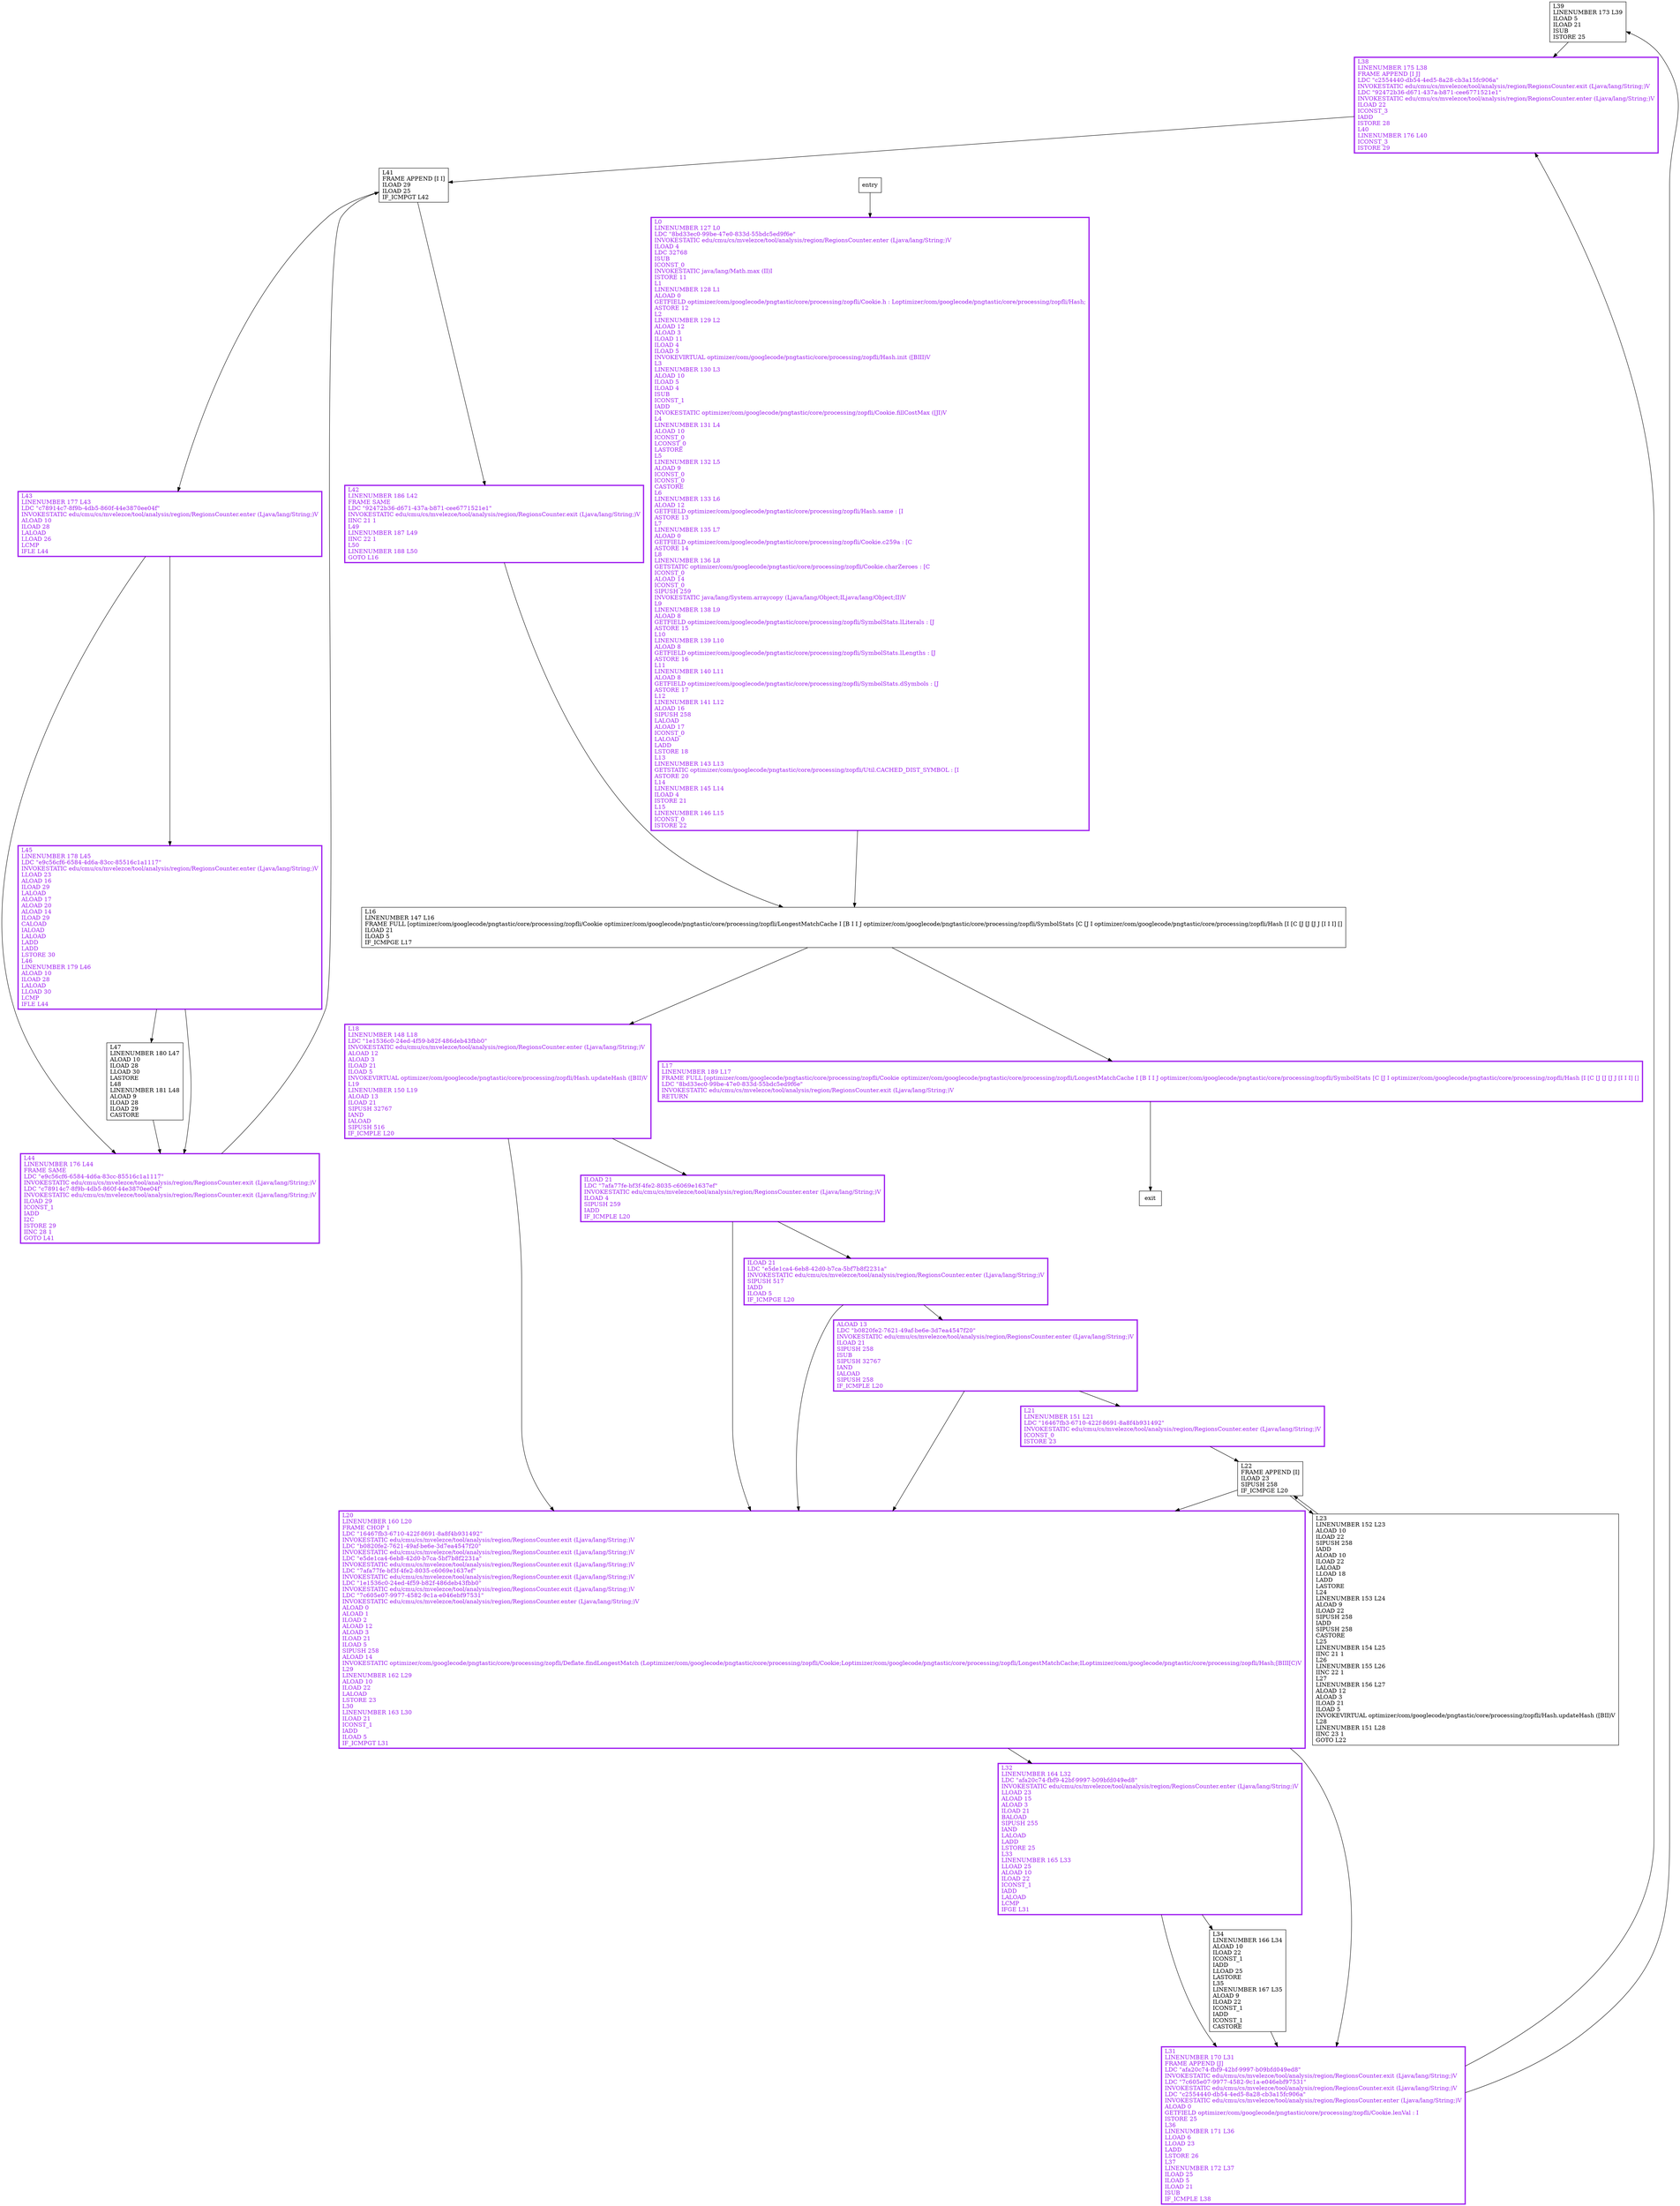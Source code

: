 digraph bestLengths {
node [shape=record];
1479869230 [label="L39\lLINENUMBER 173 L39\lILOAD 5\lILOAD 21\lISUB\lISTORE 25\l"];
1956682495 [label="L47\lLINENUMBER 180 L47\lALOAD 10\lILOAD 28\lLLOAD 30\lLASTORE\lL48\lLINENUMBER 181 L48\lALOAD 9\lILOAD 28\lILOAD 29\lCASTORE\l"];
765684840 [label="L43\lLINENUMBER 177 L43\lLDC \"c78914c7-8f9b-4db5-860f-44e3870ee04f\"\lINVOKESTATIC edu/cmu/cs/mvelezce/tool/analysis/region/RegionsCounter.enter (Ljava/lang/String;)V\lALOAD 10\lILOAD 28\lLALOAD\lLLOAD 26\lLCMP\lIFLE L44\l"];
240908566 [label="L18\lLINENUMBER 148 L18\lLDC \"1e1536c0-24ed-4f59-b82f-486deb43fbb0\"\lINVOKESTATIC edu/cmu/cs/mvelezce/tool/analysis/region/RegionsCounter.enter (Ljava/lang/String;)V\lALOAD 12\lALOAD 3\lILOAD 21\lILOAD 5\lINVOKEVIRTUAL optimizer/com/googlecode/pngtastic/core/processing/zopfli/Hash.updateHash ([BII)V\lL19\lLINENUMBER 150 L19\lALOAD 13\lILOAD 21\lSIPUSH 32767\lIAND\lIALOAD\lSIPUSH 516\lIF_ICMPLE L20\l"];
2143546431 [label="L23\lLINENUMBER 152 L23\lALOAD 10\lILOAD 22\lSIPUSH 258\lIADD\lALOAD 10\lILOAD 22\lLALOAD\lLLOAD 18\lLADD\lLASTORE\lL24\lLINENUMBER 153 L24\lALOAD 9\lILOAD 22\lSIPUSH 258\lIADD\lSIPUSH 258\lCASTORE\lL25\lLINENUMBER 154 L25\lIINC 21 1\lL26\lLINENUMBER 155 L26\lIINC 22 1\lL27\lLINENUMBER 156 L27\lALOAD 12\lALOAD 3\lILOAD 21\lILOAD 5\lINVOKEVIRTUAL optimizer/com/googlecode/pngtastic/core/processing/zopfli/Hash.updateHash ([BII)V\lL28\lLINENUMBER 151 L28\lIINC 23 1\lGOTO L22\l"];
1222525507 [label="L38\lLINENUMBER 175 L38\lFRAME APPEND [I J]\lLDC \"c2554440-db54-4ed5-8a28-cb3a15fc906a\"\lINVOKESTATIC edu/cmu/cs/mvelezce/tool/analysis/region/RegionsCounter.exit (Ljava/lang/String;)V\lLDC \"92472b36-d671-437a-b871-cee6771521e1\"\lINVOKESTATIC edu/cmu/cs/mvelezce/tool/analysis/region/RegionsCounter.enter (Ljava/lang/String;)V\lILOAD 22\lICONST_3\lIADD\lISTORE 28\lL40\lLINENUMBER 176 L40\lICONST_3\lISTORE 29\l"];
828699512 [label="ILOAD 21\lLDC \"e5de1ca4-6eb8-42d0-b7ca-5bf7b8f2231a\"\lINVOKESTATIC edu/cmu/cs/mvelezce/tool/analysis/region/RegionsCounter.enter (Ljava/lang/String;)V\lSIPUSH 517\lIADD\lILOAD 5\lIF_ICMPGE L20\l"];
1764376460 [label="L22\lFRAME APPEND [I]\lILOAD 23\lSIPUSH 258\lIF_ICMPGE L20\l"];
1539907170 [label="L42\lLINENUMBER 186 L42\lFRAME SAME\lLDC \"92472b36-d671-437a-b871-cee6771521e1\"\lINVOKESTATIC edu/cmu/cs/mvelezce/tool/analysis/region/RegionsCounter.exit (Ljava/lang/String;)V\lIINC 21 1\lL49\lLINENUMBER 187 L49\lIINC 22 1\lL50\lLINENUMBER 188 L50\lGOTO L16\l"];
973572149 [label="L17\lLINENUMBER 189 L17\lFRAME FULL [optimizer/com/googlecode/pngtastic/core/processing/zopfli/Cookie optimizer/com/googlecode/pngtastic/core/processing/zopfli/LongestMatchCache I [B I I J optimizer/com/googlecode/pngtastic/core/processing/zopfli/SymbolStats [C [J I optimizer/com/googlecode/pngtastic/core/processing/zopfli/Hash [I [C [J [J [J J [I I I] []\lLDC \"8bd33ec0-99be-47e0-833d-55bdc5ed9f6e\"\lINVOKESTATIC edu/cmu/cs/mvelezce/tool/analysis/region/RegionsCounter.exit (Ljava/lang/String;)V\lRETURN\l"];
284320179 [label="L32\lLINENUMBER 164 L32\lLDC \"afa20c74-fbf9-42bf-9997-b09bfd049ed8\"\lINVOKESTATIC edu/cmu/cs/mvelezce/tool/analysis/region/RegionsCounter.enter (Ljava/lang/String;)V\lLLOAD 23\lALOAD 15\lALOAD 3\lILOAD 21\lBALOAD\lSIPUSH 255\lIAND\lLALOAD\lLADD\lLSTORE 25\lL33\lLINENUMBER 165 L33\lLLOAD 25\lALOAD 10\lILOAD 22\lICONST_1\lIADD\lLALOAD\lLCMP\lIFGE L31\l"];
1890633094 [label="L34\lLINENUMBER 166 L34\lALOAD 10\lILOAD 22\lICONST_1\lIADD\lLLOAD 25\lLASTORE\lL35\lLINENUMBER 167 L35\lALOAD 9\lILOAD 22\lICONST_1\lIADD\lICONST_1\lCASTORE\l"];
925143945 [label="ILOAD 21\lLDC \"7afa77fe-bf3f-4fe2-8035-c6069e1637ef\"\lINVOKESTATIC edu/cmu/cs/mvelezce/tool/analysis/region/RegionsCounter.enter (Ljava/lang/String;)V\lILOAD 4\lSIPUSH 259\lIADD\lIF_ICMPLE L20\l"];
1715550740 [label="L0\lLINENUMBER 127 L0\lLDC \"8bd33ec0-99be-47e0-833d-55bdc5ed9f6e\"\lINVOKESTATIC edu/cmu/cs/mvelezce/tool/analysis/region/RegionsCounter.enter (Ljava/lang/String;)V\lILOAD 4\lLDC 32768\lISUB\lICONST_0\lINVOKESTATIC java/lang/Math.max (II)I\lISTORE 11\lL1\lLINENUMBER 128 L1\lALOAD 0\lGETFIELD optimizer/com/googlecode/pngtastic/core/processing/zopfli/Cookie.h : Loptimizer/com/googlecode/pngtastic/core/processing/zopfli/Hash;\lASTORE 12\lL2\lLINENUMBER 129 L2\lALOAD 12\lALOAD 3\lILOAD 11\lILOAD 4\lILOAD 5\lINVOKEVIRTUAL optimizer/com/googlecode/pngtastic/core/processing/zopfli/Hash.init ([BIII)V\lL3\lLINENUMBER 130 L3\lALOAD 10\lILOAD 5\lILOAD 4\lISUB\lICONST_1\lIADD\lINVOKESTATIC optimizer/com/googlecode/pngtastic/core/processing/zopfli/Cookie.fillCostMax ([JI)V\lL4\lLINENUMBER 131 L4\lALOAD 10\lICONST_0\lLCONST_0\lLASTORE\lL5\lLINENUMBER 132 L5\lALOAD 9\lICONST_0\lICONST_0\lCASTORE\lL6\lLINENUMBER 133 L6\lALOAD 12\lGETFIELD optimizer/com/googlecode/pngtastic/core/processing/zopfli/Hash.same : [I\lASTORE 13\lL7\lLINENUMBER 135 L7\lALOAD 0\lGETFIELD optimizer/com/googlecode/pngtastic/core/processing/zopfli/Cookie.c259a : [C\lASTORE 14\lL8\lLINENUMBER 136 L8\lGETSTATIC optimizer/com/googlecode/pngtastic/core/processing/zopfli/Cookie.charZeroes : [C\lICONST_0\lALOAD 14\lICONST_0\lSIPUSH 259\lINVOKESTATIC java/lang/System.arraycopy (Ljava/lang/Object;ILjava/lang/Object;II)V\lL9\lLINENUMBER 138 L9\lALOAD 8\lGETFIELD optimizer/com/googlecode/pngtastic/core/processing/zopfli/SymbolStats.lLiterals : [J\lASTORE 15\lL10\lLINENUMBER 139 L10\lALOAD 8\lGETFIELD optimizer/com/googlecode/pngtastic/core/processing/zopfli/SymbolStats.lLengths : [J\lASTORE 16\lL11\lLINENUMBER 140 L11\lALOAD 8\lGETFIELD optimizer/com/googlecode/pngtastic/core/processing/zopfli/SymbolStats.dSymbols : [J\lASTORE 17\lL12\lLINENUMBER 141 L12\lALOAD 16\lSIPUSH 258\lLALOAD\lALOAD 17\lICONST_0\lLALOAD\lLADD\lLSTORE 18\lL13\lLINENUMBER 143 L13\lGETSTATIC optimizer/com/googlecode/pngtastic/core/processing/zopfli/Util.CACHED_DIST_SYMBOL : [I\lASTORE 20\lL14\lLINENUMBER 145 L14\lILOAD 4\lISTORE 21\lL15\lLINENUMBER 146 L15\lICONST_0\lISTORE 22\l"];
1482326796 [label="L20\lLINENUMBER 160 L20\lFRAME CHOP 1\lLDC \"16467fb3-6710-422f-8691-8a8f4b931492\"\lINVOKESTATIC edu/cmu/cs/mvelezce/tool/analysis/region/RegionsCounter.exit (Ljava/lang/String;)V\lLDC \"b0820fe2-7621-49af-be6e-3d7ea4547f20\"\lINVOKESTATIC edu/cmu/cs/mvelezce/tool/analysis/region/RegionsCounter.exit (Ljava/lang/String;)V\lLDC \"e5de1ca4-6eb8-42d0-b7ca-5bf7b8f2231a\"\lINVOKESTATIC edu/cmu/cs/mvelezce/tool/analysis/region/RegionsCounter.exit (Ljava/lang/String;)V\lLDC \"7afa77fe-bf3f-4fe2-8035-c6069e1637ef\"\lINVOKESTATIC edu/cmu/cs/mvelezce/tool/analysis/region/RegionsCounter.exit (Ljava/lang/String;)V\lLDC \"1e1536c0-24ed-4f59-b82f-486deb43fbb0\"\lINVOKESTATIC edu/cmu/cs/mvelezce/tool/analysis/region/RegionsCounter.exit (Ljava/lang/String;)V\lLDC \"7c605e07-9977-4582-9c1a-e046ebf97531\"\lINVOKESTATIC edu/cmu/cs/mvelezce/tool/analysis/region/RegionsCounter.enter (Ljava/lang/String;)V\lALOAD 0\lALOAD 1\lILOAD 2\lALOAD 12\lALOAD 3\lILOAD 21\lILOAD 5\lSIPUSH 258\lALOAD 14\lINVOKESTATIC optimizer/com/googlecode/pngtastic/core/processing/zopfli/Deflate.findLongestMatch (Loptimizer/com/googlecode/pngtastic/core/processing/zopfli/Cookie;Loptimizer/com/googlecode/pngtastic/core/processing/zopfli/LongestMatchCache;ILoptimizer/com/googlecode/pngtastic/core/processing/zopfli/Hash;[BIII[C)V\lL29\lLINENUMBER 162 L29\lALOAD 10\lILOAD 22\lLALOAD\lLSTORE 23\lL30\lLINENUMBER 163 L30\lILOAD 21\lICONST_1\lIADD\lILOAD 5\lIF_ICMPGT L31\l"];
1112959023 [label="L41\lFRAME APPEND [I I]\lILOAD 29\lILOAD 25\lIF_ICMPGT L42\l"];
1613115147 [label="ALOAD 13\lLDC \"b0820fe2-7621-49af-be6e-3d7ea4547f20\"\lINVOKESTATIC edu/cmu/cs/mvelezce/tool/analysis/region/RegionsCounter.enter (Ljava/lang/String;)V\lILOAD 21\lSIPUSH 258\lISUB\lSIPUSH 32767\lIAND\lIALOAD\lSIPUSH 258\lIF_ICMPLE L20\l"];
950340565 [label="L31\lLINENUMBER 170 L31\lFRAME APPEND [J]\lLDC \"afa20c74-fbf9-42bf-9997-b09bfd049ed8\"\lINVOKESTATIC edu/cmu/cs/mvelezce/tool/analysis/region/RegionsCounter.exit (Ljava/lang/String;)V\lLDC \"7c605e07-9977-4582-9c1a-e046ebf97531\"\lINVOKESTATIC edu/cmu/cs/mvelezce/tool/analysis/region/RegionsCounter.exit (Ljava/lang/String;)V\lLDC \"c2554440-db54-4ed5-8a28-cb3a15fc906a\"\lINVOKESTATIC edu/cmu/cs/mvelezce/tool/analysis/region/RegionsCounter.enter (Ljava/lang/String;)V\lALOAD 0\lGETFIELD optimizer/com/googlecode/pngtastic/core/processing/zopfli/Cookie.lenVal : I\lISTORE 25\lL36\lLINENUMBER 171 L36\lLLOAD 6\lLLOAD 23\lLADD\lLSTORE 26\lL37\lLINENUMBER 172 L37\lILOAD 25\lILOAD 5\lILOAD 21\lISUB\lIF_ICMPLE L38\l"];
2051345527 [label="L16\lLINENUMBER 147 L16\lFRAME FULL [optimizer/com/googlecode/pngtastic/core/processing/zopfli/Cookie optimizer/com/googlecode/pngtastic/core/processing/zopfli/LongestMatchCache I [B I I J optimizer/com/googlecode/pngtastic/core/processing/zopfli/SymbolStats [C [J I optimizer/com/googlecode/pngtastic/core/processing/zopfli/Hash [I [C [J [J [J J [I I I] []\lILOAD 21\lILOAD 5\lIF_ICMPGE L17\l"];
391512005 [label="L44\lLINENUMBER 176 L44\lFRAME SAME\lLDC \"e9c56cf6-6584-4d6a-83cc-85516c1a1117\"\lINVOKESTATIC edu/cmu/cs/mvelezce/tool/analysis/region/RegionsCounter.exit (Ljava/lang/String;)V\lLDC \"c78914c7-8f9b-4db5-860f-44e3870ee04f\"\lINVOKESTATIC edu/cmu/cs/mvelezce/tool/analysis/region/RegionsCounter.exit (Ljava/lang/String;)V\lILOAD 29\lICONST_1\lIADD\lI2C\lISTORE 29\lIINC 28 1\lGOTO L41\l"];
1818792672 [label="L21\lLINENUMBER 151 L21\lLDC \"16467fb3-6710-422f-8691-8a8f4b931492\"\lINVOKESTATIC edu/cmu/cs/mvelezce/tool/analysis/region/RegionsCounter.enter (Ljava/lang/String;)V\lICONST_0\lISTORE 23\l"];
1728684658 [label="L45\lLINENUMBER 178 L45\lLDC \"e9c56cf6-6584-4d6a-83cc-85516c1a1117\"\lINVOKESTATIC edu/cmu/cs/mvelezce/tool/analysis/region/RegionsCounter.enter (Ljava/lang/String;)V\lLLOAD 23\lALOAD 16\lILOAD 29\lLALOAD\lALOAD 17\lALOAD 20\lALOAD 14\lILOAD 29\lCALOAD\lIALOAD\lLALOAD\lLADD\lLADD\lLSTORE 30\lL46\lLINENUMBER 179 L46\lALOAD 10\lILOAD 28\lLALOAD\lLLOAD 30\lLCMP\lIFLE L44\l"];
entry;
exit;
1479869230 -> 1222525507;
765684840 -> 391512005;
765684840 -> 1728684658;
240908566 -> 925143945;
240908566 -> 1482326796;
2143546431 -> 1764376460;
1222525507 -> 1112959023;
828699512 -> 1482326796;
828699512 -> 1613115147;
1539907170 -> 2051345527;
1890633094 -> 950340565;
1715550740 -> 2051345527;
1482326796 -> 284320179;
1482326796 -> 950340565;
1613115147 -> 1482326796;
1613115147 -> 1818792672;
1818792672 -> 1764376460;
1956682495 -> 391512005;
1764376460 -> 1482326796;
1764376460 -> 2143546431;
entry -> 1715550740;
973572149 -> exit;
284320179 -> 1890633094;
284320179 -> 950340565;
925143945 -> 1482326796;
925143945 -> 828699512;
1112959023 -> 765684840;
1112959023 -> 1539907170;
950340565 -> 1479869230;
950340565 -> 1222525507;
2051345527 -> 973572149;
2051345527 -> 240908566;
391512005 -> 1112959023;
1728684658 -> 1956682495;
1728684658 -> 391512005;
765684840[fontcolor="purple", penwidth=3, color="purple"];
240908566[fontcolor="purple", penwidth=3, color="purple"];
1222525507[fontcolor="purple", penwidth=3, color="purple"];
828699512[fontcolor="purple", penwidth=3, color="purple"];
1539907170[fontcolor="purple", penwidth=3, color="purple"];
973572149[fontcolor="purple", penwidth=3, color="purple"];
284320179[fontcolor="purple", penwidth=3, color="purple"];
925143945[fontcolor="purple", penwidth=3, color="purple"];
1715550740[fontcolor="purple", penwidth=3, color="purple"];
1482326796[fontcolor="purple", penwidth=3, color="purple"];
1613115147[fontcolor="purple", penwidth=3, color="purple"];
950340565[fontcolor="purple", penwidth=3, color="purple"];
391512005[fontcolor="purple", penwidth=3, color="purple"];
1818792672[fontcolor="purple", penwidth=3, color="purple"];
1728684658[fontcolor="purple", penwidth=3, color="purple"];
}
